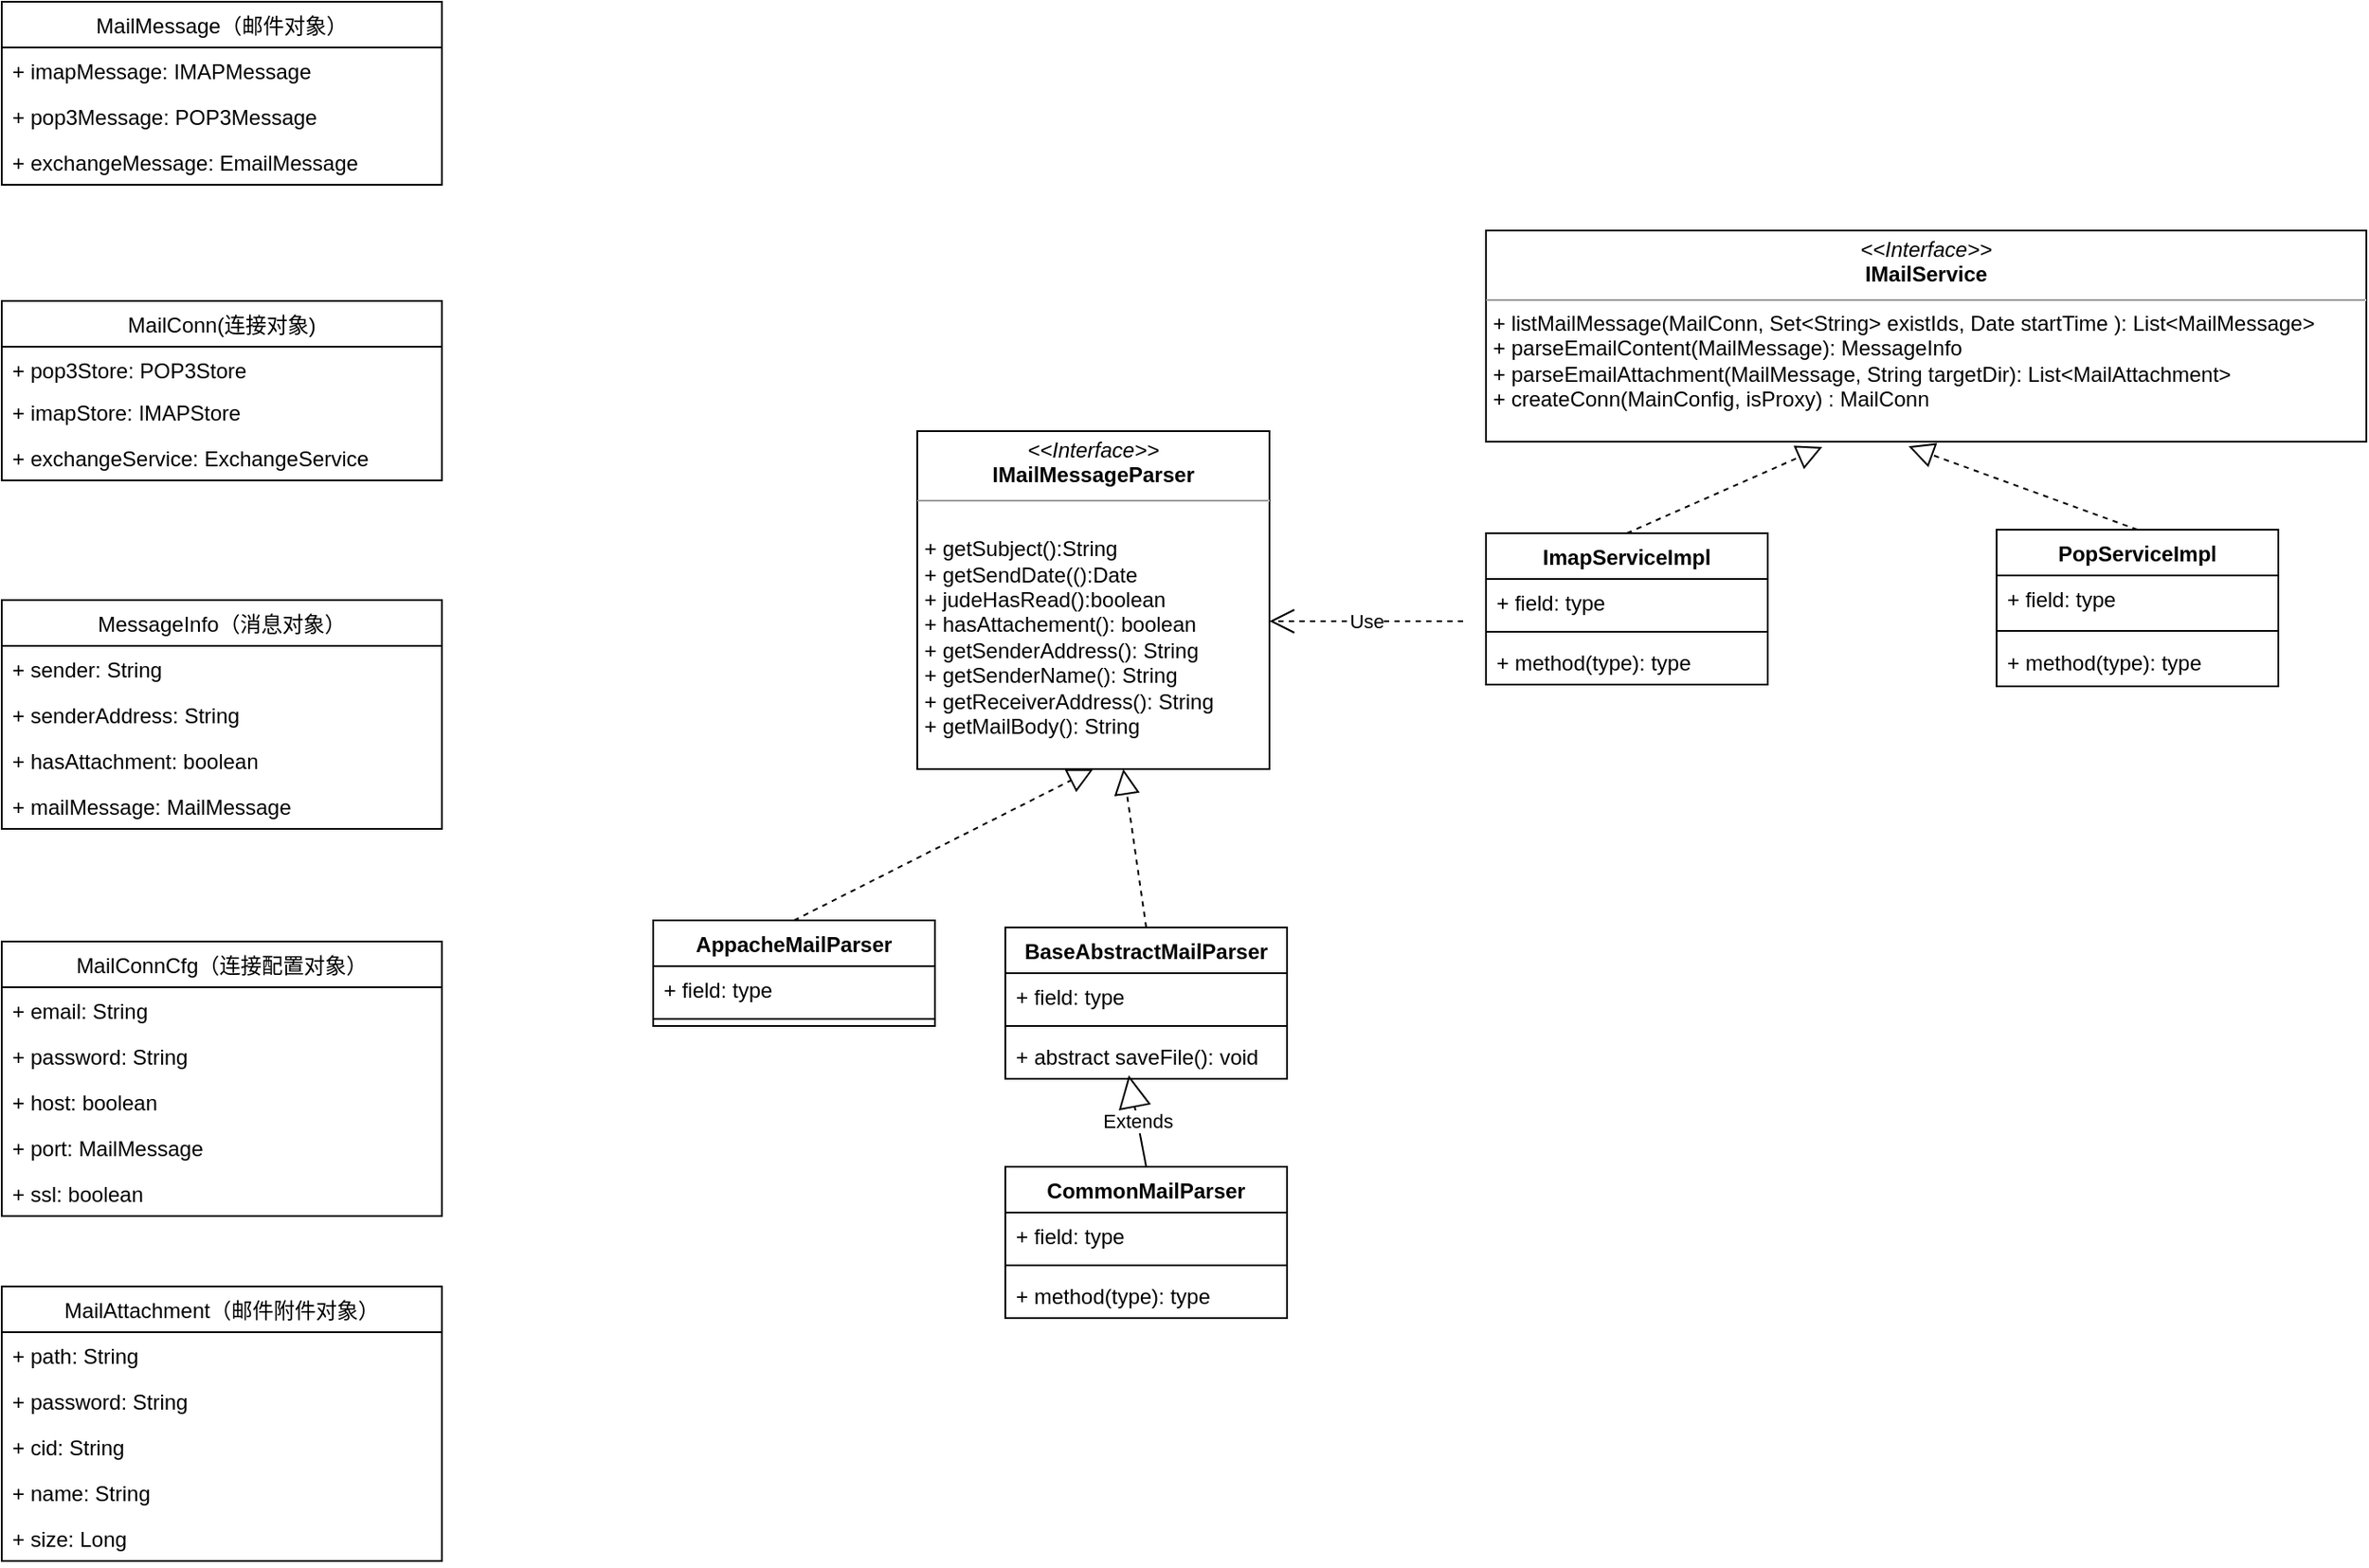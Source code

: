 <mxfile version="10.8.2" type="github"><diagram id="bBTDh9KJfuOMAS-x4Zmz" name="Page-1"><mxGraphModel dx="1675" dy="715" grid="1" gridSize="10" guides="1" tooltips="1" connect="1" arrows="1" fold="1" page="1" pageScale="1" pageWidth="827" pageHeight="1169" math="0" shadow="0"><root><mxCell id="0"/><mxCell id="1" parent="0"/><mxCell id="dgk2PNtR4lsicZqaBHRk-1" value="MailMessage（邮件对象）" style="swimlane;fontStyle=0;childLayout=stackLayout;horizontal=1;startSize=26;fillColor=none;horizontalStack=0;resizeParent=1;resizeParentMax=0;resizeLast=0;collapsible=1;marginBottom=0;" parent="1" vertex="1"><mxGeometry x="70" y="150" width="250" height="104" as="geometry"/></mxCell><mxCell id="dgk2PNtR4lsicZqaBHRk-2" value="+ imapMessage: IMAPMessage&#10;" style="text;strokeColor=none;fillColor=none;align=left;verticalAlign=top;spacingLeft=4;spacingRight=4;overflow=hidden;rotatable=0;points=[[0,0.5],[1,0.5]];portConstraint=eastwest;" parent="dgk2PNtR4lsicZqaBHRk-1" vertex="1"><mxGeometry y="26" width="250" height="26" as="geometry"/></mxCell><mxCell id="dgk2PNtR4lsicZqaBHRk-3" value="+ pop3Message: POP3Message&#10;" style="text;strokeColor=none;fillColor=none;align=left;verticalAlign=top;spacingLeft=4;spacingRight=4;overflow=hidden;rotatable=0;points=[[0,0.5],[1,0.5]];portConstraint=eastwest;" parent="dgk2PNtR4lsicZqaBHRk-1" vertex="1"><mxGeometry y="52" width="250" height="26" as="geometry"/></mxCell><mxCell id="dgk2PNtR4lsicZqaBHRk-4" value="+ exchangeMessage: EmailMessage&#10;" style="text;strokeColor=none;fillColor=none;align=left;verticalAlign=top;spacingLeft=4;spacingRight=4;overflow=hidden;rotatable=0;points=[[0,0.5],[1,0.5]];portConstraint=eastwest;" parent="dgk2PNtR4lsicZqaBHRk-1" vertex="1"><mxGeometry y="78" width="250" height="26" as="geometry"/></mxCell><mxCell id="dgk2PNtR4lsicZqaBHRk-5" value="MailConn(连接对象)" style="swimlane;fontStyle=0;childLayout=stackLayout;horizontal=1;startSize=26;fillColor=none;horizontalStack=0;resizeParent=1;resizeParentMax=0;resizeLast=0;collapsible=1;marginBottom=0;" parent="1" vertex="1"><mxGeometry x="70" y="320" width="250" height="102" as="geometry"/></mxCell><mxCell id="dgk2PNtR4lsicZqaBHRk-6" value="+ pop3Store: POP3Store&#10;" style="text;strokeColor=none;fillColor=none;align=left;verticalAlign=top;spacingLeft=4;spacingRight=4;overflow=hidden;rotatable=0;points=[[0,0.5],[1,0.5]];portConstraint=eastwest;" parent="dgk2PNtR4lsicZqaBHRk-5" vertex="1"><mxGeometry y="26" width="250" height="24" as="geometry"/></mxCell><mxCell id="dgk2PNtR4lsicZqaBHRk-7" value="+ imapStore: IMAPStore&#10;" style="text;strokeColor=none;fillColor=none;align=left;verticalAlign=top;spacingLeft=4;spacingRight=4;overflow=hidden;rotatable=0;points=[[0,0.5],[1,0.5]];portConstraint=eastwest;" parent="dgk2PNtR4lsicZqaBHRk-5" vertex="1"><mxGeometry y="50" width="250" height="26" as="geometry"/></mxCell><mxCell id="dgk2PNtR4lsicZqaBHRk-8" value="+ exchangeService: ExchangeService&#10;" style="text;strokeColor=none;fillColor=none;align=left;verticalAlign=top;spacingLeft=4;spacingRight=4;overflow=hidden;rotatable=0;points=[[0,0.5],[1,0.5]];portConstraint=eastwest;" parent="dgk2PNtR4lsicZqaBHRk-5" vertex="1"><mxGeometry y="76" width="250" height="26" as="geometry"/></mxCell><mxCell id="dgk2PNtR4lsicZqaBHRk-9" value="MessageInfo（消息对象）" style="swimlane;fontStyle=0;childLayout=stackLayout;horizontal=1;startSize=26;fillColor=none;horizontalStack=0;resizeParent=1;resizeParentMax=0;resizeLast=0;collapsible=1;marginBottom=0;" parent="1" vertex="1"><mxGeometry x="70" y="490" width="250" height="130" as="geometry"/></mxCell><mxCell id="dgk2PNtR4lsicZqaBHRk-10" value="+ sender: String&#10;" style="text;strokeColor=none;fillColor=none;align=left;verticalAlign=top;spacingLeft=4;spacingRight=4;overflow=hidden;rotatable=0;points=[[0,0.5],[1,0.5]];portConstraint=eastwest;" parent="dgk2PNtR4lsicZqaBHRk-9" vertex="1"><mxGeometry y="26" width="250" height="26" as="geometry"/></mxCell><mxCell id="dgk2PNtR4lsicZqaBHRk-11" value="+ senderAddress: String&#10;" style="text;strokeColor=none;fillColor=none;align=left;verticalAlign=top;spacingLeft=4;spacingRight=4;overflow=hidden;rotatable=0;points=[[0,0.5],[1,0.5]];portConstraint=eastwest;" parent="dgk2PNtR4lsicZqaBHRk-9" vertex="1"><mxGeometry y="52" width="250" height="26" as="geometry"/></mxCell><mxCell id="heHUGgUIEPmj9tq1PbKt-12" value="+ hasAttachment: boolean" style="text;strokeColor=none;fillColor=none;align=left;verticalAlign=top;spacingLeft=4;spacingRight=4;overflow=hidden;rotatable=0;points=[[0,0.5],[1,0.5]];portConstraint=eastwest;" parent="dgk2PNtR4lsicZqaBHRk-9" vertex="1"><mxGeometry y="78" width="250" height="26" as="geometry"/></mxCell><mxCell id="dgk2PNtR4lsicZqaBHRk-12" value="+ mailMessage: MailMessage&#10;" style="text;strokeColor=none;fillColor=none;align=left;verticalAlign=top;spacingLeft=4;spacingRight=4;overflow=hidden;rotatable=0;points=[[0,0.5],[1,0.5]];portConstraint=eastwest;" parent="dgk2PNtR4lsicZqaBHRk-9" vertex="1"><mxGeometry y="104" width="250" height="26" as="geometry"/></mxCell><mxCell id="dgk2PNtR4lsicZqaBHRk-19" value="&lt;p style=&quot;margin: 0px ; margin-top: 4px ; text-align: center&quot;&gt;&lt;i&gt;&amp;lt;&amp;lt;Interface&amp;gt;&amp;gt;&lt;/i&gt;&lt;br&gt;&lt;b&gt;IMailService&lt;/b&gt;&lt;/p&gt;&lt;hr size=&quot;1&quot;&gt;&lt;p style=&quot;margin: 0px ; margin-left: 4px&quot;&gt;+ listMailMessage(MailConn, Set&amp;lt;String&amp;gt; existIds, Date startTime ): List&amp;lt;MailMessage&amp;gt;&lt;/p&gt;&lt;p style=&quot;margin: 0px ; margin-left: 4px&quot;&gt;+ parseEmailContent(&lt;span&gt;MailMessage&lt;/span&gt;):&amp;nbsp;&lt;span&gt;MessageInfo&lt;/span&gt;&lt;br&gt;+ parseEmailAttachment(&lt;span&gt;MailMessage, String targetDir&lt;/span&gt;):&amp;nbsp;&lt;span&gt;List&amp;lt;MailAttachment&amp;gt;&lt;/span&gt;&lt;/p&gt;&lt;p style=&quot;margin: 0px ; margin-left: 4px&quot;&gt;+ createConn(MainConfig, isProxy) : MailConn&lt;/p&gt;&lt;p&gt;&lt;br&gt;&lt;/p&gt;&lt;p&gt;&lt;br&gt;&lt;/p&gt;" style="verticalAlign=top;align=left;overflow=fill;fontSize=12;fontFamily=Helvetica;html=1;" parent="1" vertex="1"><mxGeometry x="913" y="280" width="500" height="120" as="geometry"/></mxCell><mxCell id="1xC5FTKXdkDVoWh0B_uX-1" value="MailConnCfg（连接配置对象）" style="swimlane;fontStyle=0;childLayout=stackLayout;horizontal=1;startSize=26;fillColor=none;horizontalStack=0;resizeParent=1;resizeParentMax=0;resizeLast=0;collapsible=1;marginBottom=0;" parent="1" vertex="1"><mxGeometry x="70" y="684" width="250" height="156" as="geometry"/></mxCell><mxCell id="1xC5FTKXdkDVoWh0B_uX-2" value="+ email: String&#10;" style="text;strokeColor=none;fillColor=none;align=left;verticalAlign=top;spacingLeft=4;spacingRight=4;overflow=hidden;rotatable=0;points=[[0,0.5],[1,0.5]];portConstraint=eastwest;" parent="1xC5FTKXdkDVoWh0B_uX-1" vertex="1"><mxGeometry y="26" width="250" height="26" as="geometry"/></mxCell><mxCell id="1xC5FTKXdkDVoWh0B_uX-3" value="+ password: String&#10;" style="text;strokeColor=none;fillColor=none;align=left;verticalAlign=top;spacingLeft=4;spacingRight=4;overflow=hidden;rotatable=0;points=[[0,0.5],[1,0.5]];portConstraint=eastwest;" parent="1xC5FTKXdkDVoWh0B_uX-1" vertex="1"><mxGeometry y="52" width="250" height="26" as="geometry"/></mxCell><mxCell id="1xC5FTKXdkDVoWh0B_uX-4" value="+ host: boolean" style="text;strokeColor=none;fillColor=none;align=left;verticalAlign=top;spacingLeft=4;spacingRight=4;overflow=hidden;rotatable=0;points=[[0,0.5],[1,0.5]];portConstraint=eastwest;" parent="1xC5FTKXdkDVoWh0B_uX-1" vertex="1"><mxGeometry y="78" width="250" height="26" as="geometry"/></mxCell><mxCell id="1xC5FTKXdkDVoWh0B_uX-5" value="+ port: MailMessage&#10;" style="text;strokeColor=none;fillColor=none;align=left;verticalAlign=top;spacingLeft=4;spacingRight=4;overflow=hidden;rotatable=0;points=[[0,0.5],[1,0.5]];portConstraint=eastwest;" parent="1xC5FTKXdkDVoWh0B_uX-1" vertex="1"><mxGeometry y="104" width="250" height="26" as="geometry"/></mxCell><mxCell id="1xC5FTKXdkDVoWh0B_uX-8" value="+ ssl: boolean" style="text;strokeColor=none;fillColor=none;align=left;verticalAlign=top;spacingLeft=4;spacingRight=4;overflow=hidden;rotatable=0;points=[[0,0.5],[1,0.5]];portConstraint=eastwest;" parent="1xC5FTKXdkDVoWh0B_uX-1" vertex="1"><mxGeometry y="130" width="250" height="26" as="geometry"/></mxCell><mxCell id="ioxAPaxPmGZeE58jUnij-1" value="MailAttachment（邮件附件对象）" style="swimlane;fontStyle=0;childLayout=stackLayout;horizontal=1;startSize=26;fillColor=none;horizontalStack=0;resizeParent=1;resizeParentMax=0;resizeLast=0;collapsible=1;marginBottom=0;" vertex="1" parent="1"><mxGeometry x="70" y="880" width="250" height="156" as="geometry"/></mxCell><mxCell id="ioxAPaxPmGZeE58jUnij-2" value="+ path: String&#10;" style="text;strokeColor=none;fillColor=none;align=left;verticalAlign=top;spacingLeft=4;spacingRight=4;overflow=hidden;rotatable=0;points=[[0,0.5],[1,0.5]];portConstraint=eastwest;" vertex="1" parent="ioxAPaxPmGZeE58jUnij-1"><mxGeometry y="26" width="250" height="26" as="geometry"/></mxCell><mxCell id="ioxAPaxPmGZeE58jUnij-3" value="+ password: String&#10;" style="text;strokeColor=none;fillColor=none;align=left;verticalAlign=top;spacingLeft=4;spacingRight=4;overflow=hidden;rotatable=0;points=[[0,0.5],[1,0.5]];portConstraint=eastwest;" vertex="1" parent="ioxAPaxPmGZeE58jUnij-1"><mxGeometry y="52" width="250" height="26" as="geometry"/></mxCell><mxCell id="ioxAPaxPmGZeE58jUnij-4" value="+ cid: String" style="text;strokeColor=none;fillColor=none;align=left;verticalAlign=top;spacingLeft=4;spacingRight=4;overflow=hidden;rotatable=0;points=[[0,0.5],[1,0.5]];portConstraint=eastwest;" vertex="1" parent="ioxAPaxPmGZeE58jUnij-1"><mxGeometry y="78" width="250" height="26" as="geometry"/></mxCell><mxCell id="ioxAPaxPmGZeE58jUnij-5" value="+ name: String&#10;" style="text;strokeColor=none;fillColor=none;align=left;verticalAlign=top;spacingLeft=4;spacingRight=4;overflow=hidden;rotatable=0;points=[[0,0.5],[1,0.5]];portConstraint=eastwest;" vertex="1" parent="ioxAPaxPmGZeE58jUnij-1"><mxGeometry y="104" width="250" height="26" as="geometry"/></mxCell><mxCell id="ioxAPaxPmGZeE58jUnij-6" value="+ size: Long" style="text;strokeColor=none;fillColor=none;align=left;verticalAlign=top;spacingLeft=4;spacingRight=4;overflow=hidden;rotatable=0;points=[[0,0.5],[1,0.5]];portConstraint=eastwest;" vertex="1" parent="ioxAPaxPmGZeE58jUnij-1"><mxGeometry y="130" width="250" height="26" as="geometry"/></mxCell><mxCell id="ioxAPaxPmGZeE58jUnij-7" value="ImapServiceImpl" style="swimlane;fontStyle=1;align=center;verticalAlign=top;childLayout=stackLayout;horizontal=1;startSize=26;horizontalStack=0;resizeParent=1;resizeParentMax=0;resizeLast=0;collapsible=1;marginBottom=0;" vertex="1" parent="1"><mxGeometry x="913" y="452" width="160" height="86" as="geometry"/></mxCell><mxCell id="ioxAPaxPmGZeE58jUnij-8" value="+ field: type" style="text;strokeColor=none;fillColor=none;align=left;verticalAlign=top;spacingLeft=4;spacingRight=4;overflow=hidden;rotatable=0;points=[[0,0.5],[1,0.5]];portConstraint=eastwest;" vertex="1" parent="ioxAPaxPmGZeE58jUnij-7"><mxGeometry y="26" width="160" height="26" as="geometry"/></mxCell><mxCell id="ioxAPaxPmGZeE58jUnij-9" value="" style="line;strokeWidth=1;fillColor=none;align=left;verticalAlign=middle;spacingTop=-1;spacingLeft=3;spacingRight=3;rotatable=0;labelPosition=right;points=[];portConstraint=eastwest;" vertex="1" parent="ioxAPaxPmGZeE58jUnij-7"><mxGeometry y="52" width="160" height="8" as="geometry"/></mxCell><mxCell id="ioxAPaxPmGZeE58jUnij-10" value="+ method(type): type" style="text;strokeColor=none;fillColor=none;align=left;verticalAlign=top;spacingLeft=4;spacingRight=4;overflow=hidden;rotatable=0;points=[[0,0.5],[1,0.5]];portConstraint=eastwest;" vertex="1" parent="ioxAPaxPmGZeE58jUnij-7"><mxGeometry y="60" width="160" height="26" as="geometry"/></mxCell><mxCell id="ioxAPaxPmGZeE58jUnij-11" value="PopServiceImpl" style="swimlane;fontStyle=1;align=center;verticalAlign=top;childLayout=stackLayout;horizontal=1;startSize=26;horizontalStack=0;resizeParent=1;resizeParentMax=0;resizeLast=0;collapsible=1;marginBottom=0;" vertex="1" parent="1"><mxGeometry x="1203" y="450" width="160" height="89" as="geometry"/></mxCell><mxCell id="ioxAPaxPmGZeE58jUnij-12" value="+ field: type" style="text;strokeColor=none;fillColor=none;align=left;verticalAlign=top;spacingLeft=4;spacingRight=4;overflow=hidden;rotatable=0;points=[[0,0.5],[1,0.5]];portConstraint=eastwest;" vertex="1" parent="ioxAPaxPmGZeE58jUnij-11"><mxGeometry y="26" width="160" height="27" as="geometry"/></mxCell><mxCell id="ioxAPaxPmGZeE58jUnij-13" value="" style="line;strokeWidth=1;fillColor=none;align=left;verticalAlign=middle;spacingTop=-1;spacingLeft=3;spacingRight=3;rotatable=0;labelPosition=right;points=[];portConstraint=eastwest;" vertex="1" parent="ioxAPaxPmGZeE58jUnij-11"><mxGeometry y="53" width="160" height="9" as="geometry"/></mxCell><mxCell id="ioxAPaxPmGZeE58jUnij-14" value="+ method(type): type" style="text;strokeColor=none;fillColor=none;align=left;verticalAlign=top;spacingLeft=4;spacingRight=4;overflow=hidden;rotatable=0;points=[[0,0.5],[1,0.5]];portConstraint=eastwest;" vertex="1" parent="ioxAPaxPmGZeE58jUnij-11"><mxGeometry y="62" width="160" height="27" as="geometry"/></mxCell><mxCell id="ioxAPaxPmGZeE58jUnij-17" value="" style="endArrow=block;dashed=1;endFill=0;endSize=12;html=1;exitX=0.5;exitY=0;exitDx=0;exitDy=0;entryX=0.382;entryY=1.025;entryDx=0;entryDy=0;entryPerimeter=0;" edge="1" parent="1" source="ioxAPaxPmGZeE58jUnij-7" target="dgk2PNtR4lsicZqaBHRk-19"><mxGeometry width="160" relative="1" as="geometry"><mxPoint x="793" y="406" as="sourcePoint"/><mxPoint x="1133" y="296" as="targetPoint"/></mxGeometry></mxCell><mxCell id="ioxAPaxPmGZeE58jUnij-18" value="" style="endArrow=block;dashed=1;endFill=0;endSize=12;html=1;entryX=0.48;entryY=1.022;entryDx=0;entryDy=0;entryPerimeter=0;exitX=0.5;exitY=0;exitDx=0;exitDy=0;" edge="1" parent="1" source="ioxAPaxPmGZeE58jUnij-11" target="dgk2PNtR4lsicZqaBHRk-19"><mxGeometry width="160" relative="1" as="geometry"><mxPoint x="1243" y="446" as="sourcePoint"/><mxPoint x="1283" y="391" as="targetPoint"/></mxGeometry></mxCell><mxCell id="ioxAPaxPmGZeE58jUnij-19" value="Use" style="endArrow=open;endSize=12;dashed=1;html=1;" edge="1" parent="1"><mxGeometry width="160" relative="1" as="geometry"><mxPoint x="900" y="502" as="sourcePoint"/><mxPoint x="790" y="502" as="targetPoint"/></mxGeometry></mxCell><mxCell id="ioxAPaxPmGZeE58jUnij-20" value="&lt;p style=&quot;margin: 0px ; margin-top: 4px ; text-align: center&quot;&gt;&lt;i&gt;&amp;lt;&amp;lt;Interface&amp;gt;&amp;gt;&lt;/i&gt;&lt;br&gt;&lt;b&gt;IMailMessageParser&lt;/b&gt;&lt;/p&gt;&lt;hr size=&quot;1&quot;&gt;&lt;p style=&quot;margin: 0px ; margin-left: 4px&quot;&gt;&lt;br&gt;&lt;/p&gt;&lt;p style=&quot;margin: 0px ; margin-left: 4px&quot;&gt;+ getSubject():String&lt;/p&gt;&lt;p style=&quot;margin: 0px ; margin-left: 4px&quot;&gt;+ getSendDate(():Date&lt;/p&gt;&lt;p style=&quot;margin: 0px ; margin-left: 4px&quot;&gt;+ judeHasRead():boolean&lt;/p&gt;&lt;p style=&quot;margin: 0px ; margin-left: 4px&quot;&gt;+ hasAttachement(): boolean&lt;/p&gt;&lt;p style=&quot;margin: 0px ; margin-left: 4px&quot;&gt;+ getSenderAddress(): String&lt;/p&gt;&lt;p style=&quot;margin: 0px ; margin-left: 4px&quot;&gt;+ getSenderName(): String&lt;/p&gt;&lt;p style=&quot;margin: 0px ; margin-left: 4px&quot;&gt;+ getReceiverAddress(): String&lt;/p&gt;&lt;p style=&quot;margin: 0px ; margin-left: 4px&quot;&gt;+ getMailBody(): String&lt;/p&gt;&lt;p&gt;&lt;br&gt;&lt;/p&gt;&lt;p&gt;&lt;br&gt;&lt;/p&gt;" style="verticalAlign=top;align=left;overflow=fill;fontSize=12;fontFamily=Helvetica;html=1;" vertex="1" parent="1"><mxGeometry x="590" y="394" width="200" height="192" as="geometry"/></mxCell><mxCell id="ioxAPaxPmGZeE58jUnij-21" value="AppacheMailParser" style="swimlane;fontStyle=1;align=center;verticalAlign=top;childLayout=stackLayout;horizontal=1;startSize=26;horizontalStack=0;resizeParent=1;resizeParentMax=0;resizeLast=0;collapsible=1;marginBottom=0;" vertex="1" parent="1"><mxGeometry x="440" y="672" width="160" height="60" as="geometry"/></mxCell><mxCell id="ioxAPaxPmGZeE58jUnij-22" value="+ field: type" style="text;strokeColor=none;fillColor=none;align=left;verticalAlign=top;spacingLeft=4;spacingRight=4;overflow=hidden;rotatable=0;points=[[0,0.5],[1,0.5]];portConstraint=eastwest;" vertex="1" parent="ioxAPaxPmGZeE58jUnij-21"><mxGeometry y="26" width="160" height="26" as="geometry"/></mxCell><mxCell id="ioxAPaxPmGZeE58jUnij-23" value="" style="line;strokeWidth=1;fillColor=none;align=left;verticalAlign=middle;spacingTop=-1;spacingLeft=3;spacingRight=3;rotatable=0;labelPosition=right;points=[];portConstraint=eastwest;" vertex="1" parent="ioxAPaxPmGZeE58jUnij-21"><mxGeometry y="52" width="160" height="8" as="geometry"/></mxCell><mxCell id="ioxAPaxPmGZeE58jUnij-25" value="BaseAbstractMailParser" style="swimlane;fontStyle=1;align=center;verticalAlign=top;childLayout=stackLayout;horizontal=1;startSize=26;horizontalStack=0;resizeParent=1;resizeParentMax=0;resizeLast=0;collapsible=1;marginBottom=0;" vertex="1" parent="1"><mxGeometry x="640" y="676" width="160" height="86" as="geometry"/></mxCell><mxCell id="ioxAPaxPmGZeE58jUnij-26" value="+ field: type" style="text;strokeColor=none;fillColor=none;align=left;verticalAlign=top;spacingLeft=4;spacingRight=4;overflow=hidden;rotatable=0;points=[[0,0.5],[1,0.5]];portConstraint=eastwest;" vertex="1" parent="ioxAPaxPmGZeE58jUnij-25"><mxGeometry y="26" width="160" height="26" as="geometry"/></mxCell><mxCell id="ioxAPaxPmGZeE58jUnij-27" value="" style="line;strokeWidth=1;fillColor=none;align=left;verticalAlign=middle;spacingTop=-1;spacingLeft=3;spacingRight=3;rotatable=0;labelPosition=right;points=[];portConstraint=eastwest;" vertex="1" parent="ioxAPaxPmGZeE58jUnij-25"><mxGeometry y="52" width="160" height="8" as="geometry"/></mxCell><mxCell id="ioxAPaxPmGZeE58jUnij-28" value="+ abstract saveFile(): void&#10;" style="text;strokeColor=none;fillColor=none;align=left;verticalAlign=top;spacingLeft=4;spacingRight=4;overflow=hidden;rotatable=0;points=[[0,0.5],[1,0.5]];portConstraint=eastwest;" vertex="1" parent="ioxAPaxPmGZeE58jUnij-25"><mxGeometry y="60" width="160" height="26" as="geometry"/></mxCell><mxCell id="ioxAPaxPmGZeE58jUnij-29" value="CommonMailParser" style="swimlane;fontStyle=1;align=center;verticalAlign=top;childLayout=stackLayout;horizontal=1;startSize=26;horizontalStack=0;resizeParent=1;resizeParentMax=0;resizeLast=0;collapsible=1;marginBottom=0;" vertex="1" parent="1"><mxGeometry x="640" y="812" width="160" height="86" as="geometry"/></mxCell><mxCell id="ioxAPaxPmGZeE58jUnij-30" value="+ field: type" style="text;strokeColor=none;fillColor=none;align=left;verticalAlign=top;spacingLeft=4;spacingRight=4;overflow=hidden;rotatable=0;points=[[0,0.5],[1,0.5]];portConstraint=eastwest;" vertex="1" parent="ioxAPaxPmGZeE58jUnij-29"><mxGeometry y="26" width="160" height="26" as="geometry"/></mxCell><mxCell id="ioxAPaxPmGZeE58jUnij-31" value="" style="line;strokeWidth=1;fillColor=none;align=left;verticalAlign=middle;spacingTop=-1;spacingLeft=3;spacingRight=3;rotatable=0;labelPosition=right;points=[];portConstraint=eastwest;" vertex="1" parent="ioxAPaxPmGZeE58jUnij-29"><mxGeometry y="52" width="160" height="8" as="geometry"/></mxCell><mxCell id="ioxAPaxPmGZeE58jUnij-32" value="+ method(type): type" style="text;strokeColor=none;fillColor=none;align=left;verticalAlign=top;spacingLeft=4;spacingRight=4;overflow=hidden;rotatable=0;points=[[0,0.5],[1,0.5]];portConstraint=eastwest;" vertex="1" parent="ioxAPaxPmGZeE58jUnij-29"><mxGeometry y="60" width="160" height="26" as="geometry"/></mxCell><mxCell id="ioxAPaxPmGZeE58jUnij-33" value="" style="endArrow=block;dashed=1;endFill=0;endSize=12;html=1;exitX=0.5;exitY=0;exitDx=0;exitDy=0;entryX=0.5;entryY=1;entryDx=0;entryDy=0;" edge="1" parent="1" source="ioxAPaxPmGZeE58jUnij-21" target="ioxAPaxPmGZeE58jUnij-20"><mxGeometry width="160" relative="1" as="geometry"><mxPoint x="380" y="724" as="sourcePoint"/><mxPoint x="520" y="568" as="targetPoint"/></mxGeometry></mxCell><mxCell id="ioxAPaxPmGZeE58jUnij-34" value="" style="endArrow=block;dashed=1;endFill=0;endSize=12;html=1;exitX=0.5;exitY=0;exitDx=0;exitDy=0;entryX=0.585;entryY=1;entryDx=0;entryDy=0;entryPerimeter=0;" edge="1" parent="1" source="ioxAPaxPmGZeE58jUnij-25" target="ioxAPaxPmGZeE58jUnij-20"><mxGeometry width="160" relative="1" as="geometry"><mxPoint x="530" y="682" as="sourcePoint"/><mxPoint x="721" y="590" as="targetPoint"/></mxGeometry></mxCell><mxCell id="ioxAPaxPmGZeE58jUnij-35" value="Extends" style="endArrow=block;endSize=16;endFill=0;html=1;exitX=0.5;exitY=0;exitDx=0;exitDy=0;entryX=0.438;entryY=0.923;entryDx=0;entryDy=0;entryPerimeter=0;" edge="1" parent="1" source="ioxAPaxPmGZeE58jUnij-29" target="ioxAPaxPmGZeE58jUnij-28"><mxGeometry width="160" relative="1" as="geometry"><mxPoint x="440" y="823" as="sourcePoint"/><mxPoint x="820" y="766" as="targetPoint"/></mxGeometry></mxCell></root></mxGraphModel></diagram></mxfile>